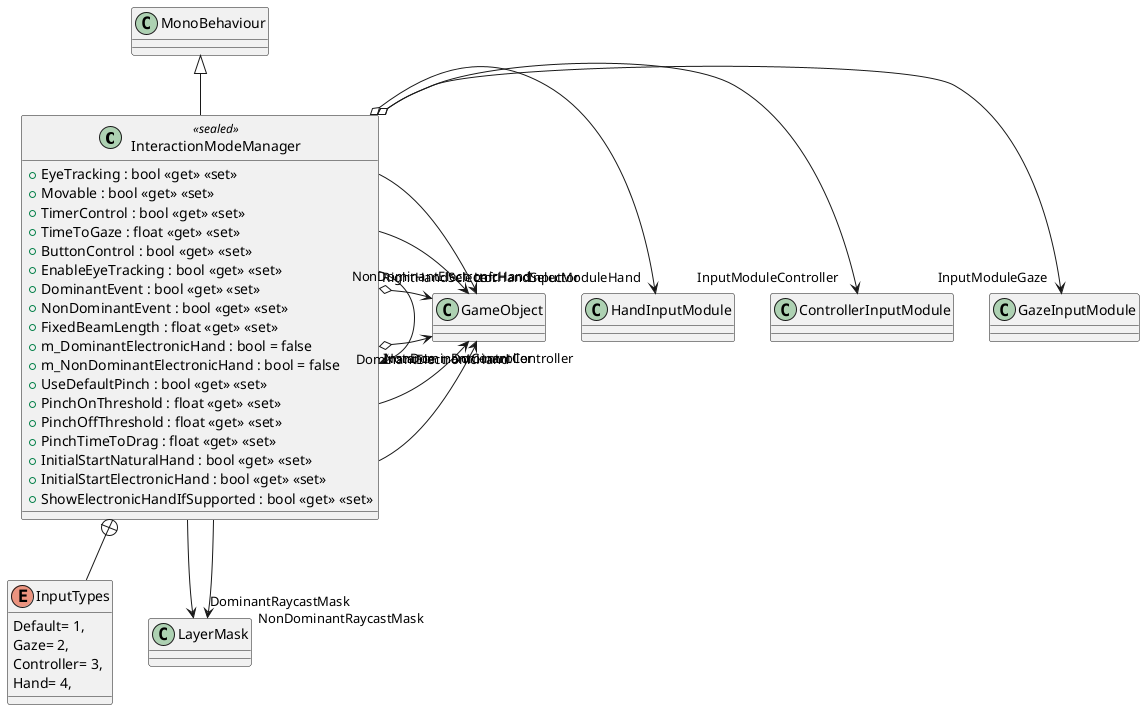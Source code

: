 @startuml
class InteractionModeManager <<sealed>> {
    + EyeTracking : bool <<get>> <<set>>
    + Movable : bool <<get>> <<set>>
    + TimerControl : bool <<get>> <<set>>
    + TimeToGaze : float <<get>> <<set>>
    + ButtonControl : bool <<get>> <<set>>
    + EnableEyeTracking : bool <<get>> <<set>>
    + DominantEvent : bool <<get>> <<set>>
    + NonDominantEvent : bool <<get>> <<set>>
    + FixedBeamLength : float <<get>> <<set>>
    + m_DominantElectronicHand : bool = false
    + m_NonDominantElectronicHand : bool = false
    + UseDefaultPinch : bool <<get>> <<set>>
    + PinchOnThreshold : float <<get>> <<set>>
    + PinchOffThreshold : float <<get>> <<set>>
    + PinchTimeToDrag : float <<get>> <<set>>
    + InitialStartNaturalHand : bool <<get>> <<set>>
    + InitialStartElectronicHand : bool <<get>> <<set>>
    + ShowElectronicHandIfSupported : bool <<get>> <<set>>
}
enum InputTypes {
    Default= 1,
    Gaze= 2,
    Controller= 3,
    Hand= 4,
}
MonoBehaviour <|-- InteractionModeManager
InteractionModeManager o-> "InputModuleGaze" GazeInputModule
InteractionModeManager o-> "InputModuleController" ControllerInputModule
InteractionModeManager o-> "InputModuleHand" HandInputModule
InteractionModeManager --> "DominantRaycastMask" LayerMask
InteractionModeManager --> "NonDominantRaycastMask" LayerMask
InteractionModeManager --> "DominantController" GameObject
InteractionModeManager --> "NonDominantController" GameObject
InteractionModeManager o-> "DominantElectronicHand" GameObject
InteractionModeManager o-> "NonDominantElectronicHand" GameObject
InteractionModeManager --> "RightHandSelector" GameObject
InteractionModeManager --> "LeftHandSelector" GameObject
InteractionModeManager --> "Instance" InteractionModeManager
InteractionModeManager +-- InputTypes
@enduml
